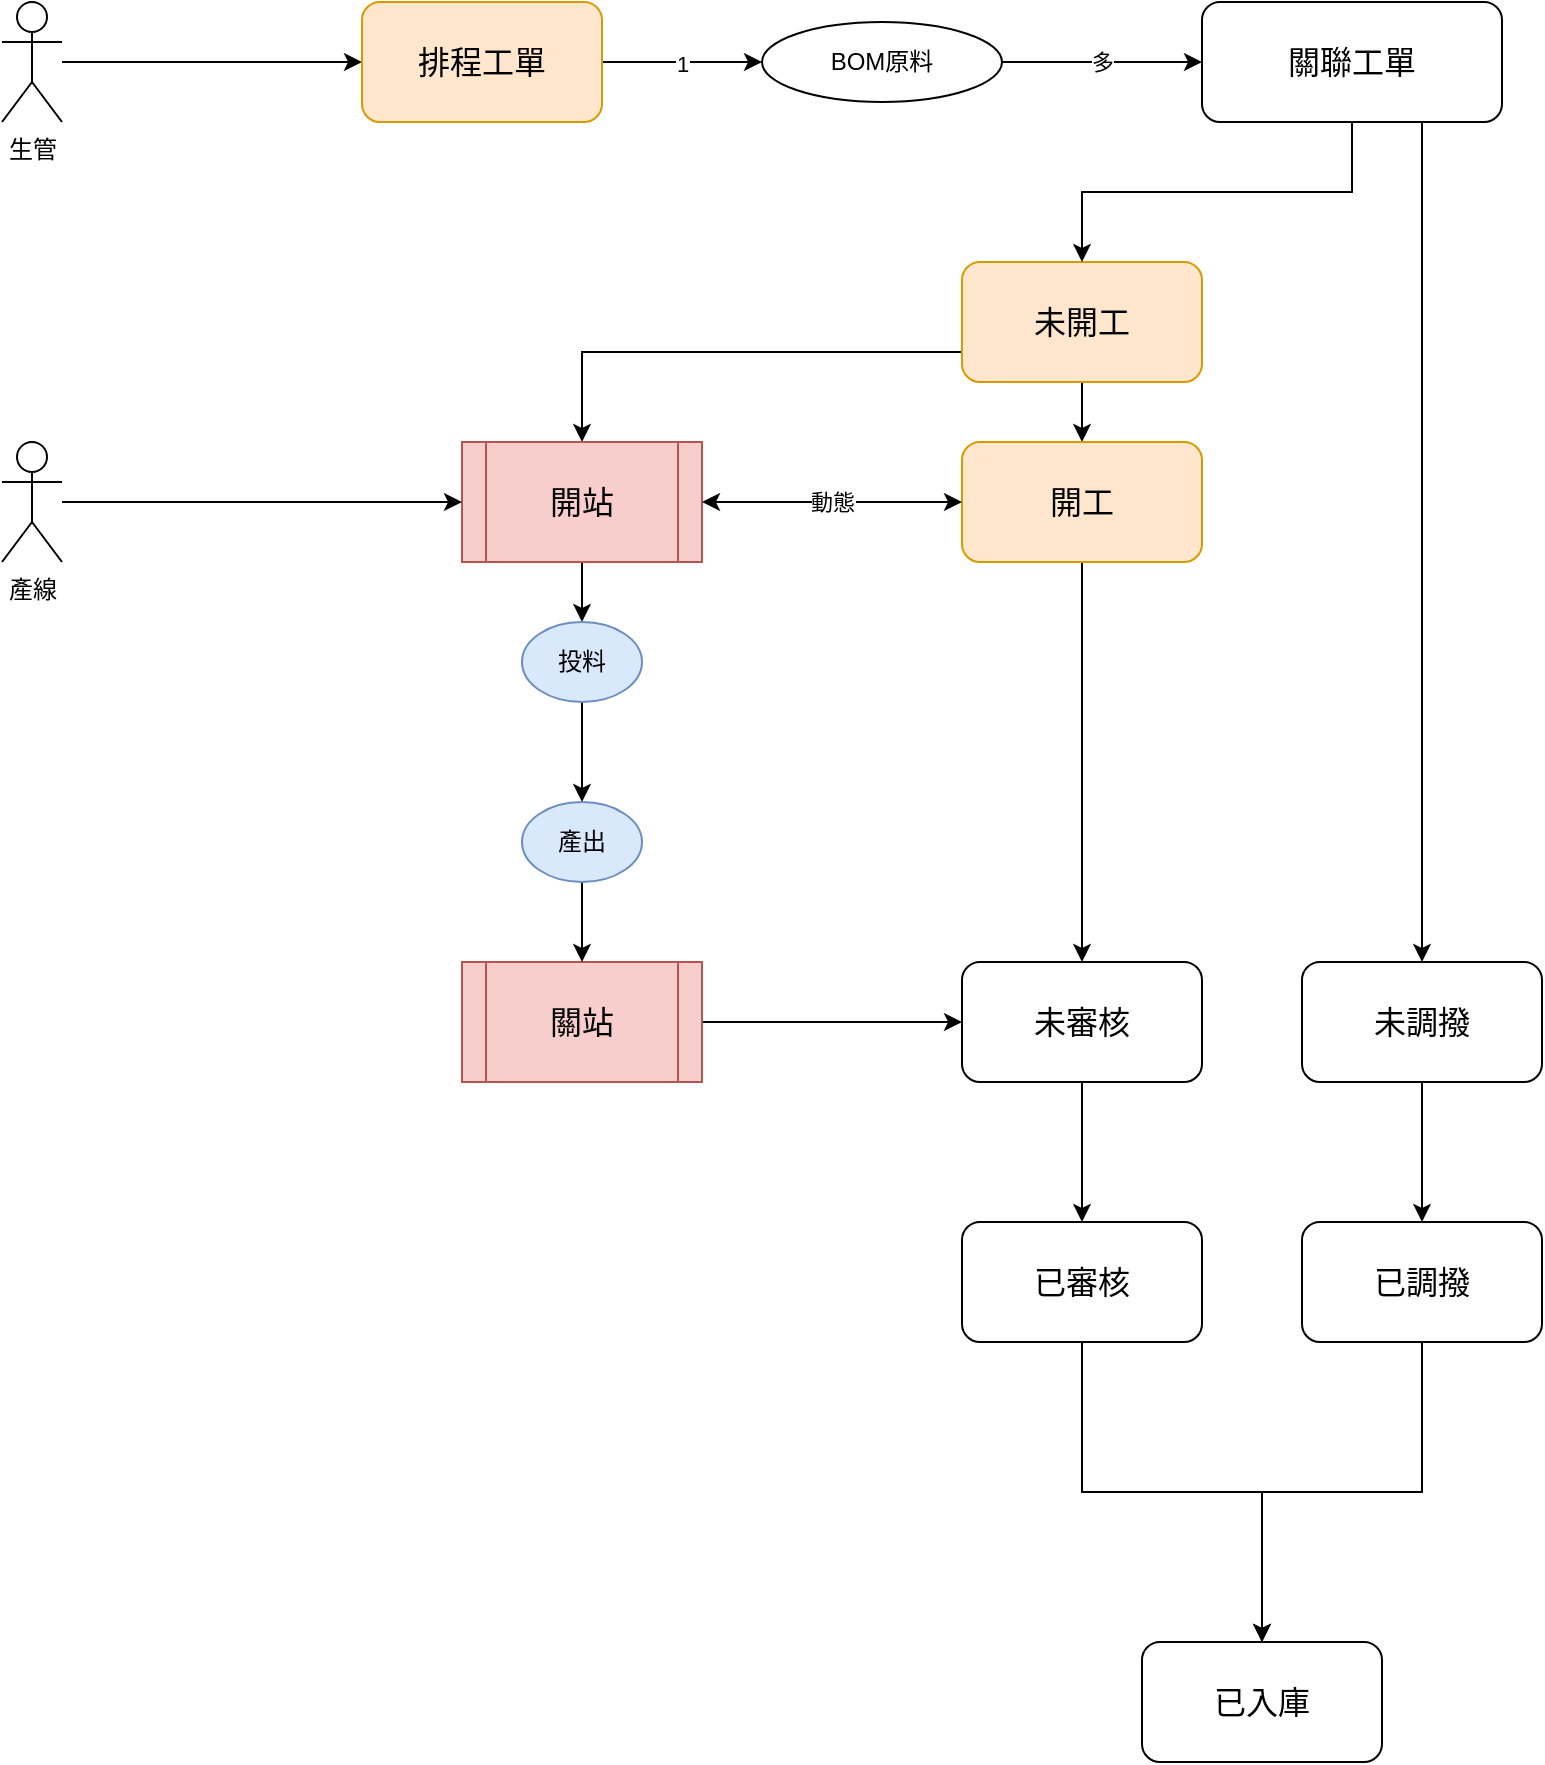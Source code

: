 <mxfile version="13.2.1" type="github"><diagram id="dxKD9zSRLn8mJ1ULlGKF" name="Page-1"><mxGraphModel dx="2249" dy="833" grid="1" gridSize="10" guides="1" tooltips="1" connect="1" arrows="1" fold="1" page="1" pageScale="1" pageWidth="827" pageHeight="1169" math="0" shadow="0"><root><mxCell id="0"/><mxCell id="1" parent="0"/><mxCell id="ZZMdrKShC36CwYNu4CUK-59" value="" style="edgeStyle=orthogonalEdgeStyle;rounded=0;orthogonalLoop=1;jettySize=auto;html=1;" edge="1" parent="1" source="ZZMdrKShC36CwYNu4CUK-3" target="ZZMdrKShC36CwYNu4CUK-4"><mxGeometry relative="1" as="geometry"/></mxCell><mxCell id="ZZMdrKShC36CwYNu4CUK-3" value="&lt;font style=&quot;font-size: 16px&quot;&gt;未審核&lt;/font&gt;" style="rounded=1;whiteSpace=wrap;html=1;" vertex="1" parent="1"><mxGeometry x="340" y="600" width="120" height="60" as="geometry"/></mxCell><mxCell id="ZZMdrKShC36CwYNu4CUK-65" style="edgeStyle=orthogonalEdgeStyle;rounded=0;orthogonalLoop=1;jettySize=auto;html=1;" edge="1" parent="1" source="ZZMdrKShC36CwYNu4CUK-4" target="ZZMdrKShC36CwYNu4CUK-62"><mxGeometry relative="1" as="geometry"/></mxCell><mxCell id="ZZMdrKShC36CwYNu4CUK-4" value="&lt;font style=&quot;font-size: 16px&quot;&gt;已審核&lt;/font&gt;" style="rounded=1;whiteSpace=wrap;html=1;" vertex="1" parent="1"><mxGeometry x="340" y="730" width="120" height="60" as="geometry"/></mxCell><mxCell id="ZZMdrKShC36CwYNu4CUK-55" value="" style="edgeStyle=orthogonalEdgeStyle;rounded=0;orthogonalLoop=1;jettySize=auto;html=1;" edge="1" parent="1" source="ZZMdrKShC36CwYNu4CUK-23" target="ZZMdrKShC36CwYNu4CUK-27"><mxGeometry relative="1" as="geometry"/></mxCell><mxCell id="ZZMdrKShC36CwYNu4CUK-85" style="edgeStyle=orthogonalEdgeStyle;rounded=0;orthogonalLoop=1;jettySize=auto;html=1;exitX=0;exitY=0.75;exitDx=0;exitDy=0;" edge="1" parent="1" source="ZZMdrKShC36CwYNu4CUK-23" target="ZZMdrKShC36CwYNu4CUK-80"><mxGeometry relative="1" as="geometry"/></mxCell><mxCell id="ZZMdrKShC36CwYNu4CUK-23" value="&lt;span style=&quot;font-size: 16px&quot;&gt;未開工&lt;/span&gt;" style="rounded=1;whiteSpace=wrap;html=1;fillColor=#ffe6cc;strokeColor=#d79b00;" vertex="1" parent="1"><mxGeometry x="340" y="250" width="120" height="60" as="geometry"/></mxCell><mxCell id="ZZMdrKShC36CwYNu4CUK-56" style="edgeStyle=orthogonalEdgeStyle;rounded=0;orthogonalLoop=1;jettySize=auto;html=1;" edge="1" parent="1" source="ZZMdrKShC36CwYNu4CUK-27" target="ZZMdrKShC36CwYNu4CUK-3"><mxGeometry relative="1" as="geometry"/></mxCell><mxCell id="ZZMdrKShC36CwYNu4CUK-27" value="&lt;span style=&quot;font-size: 16px&quot;&gt;開工&lt;/span&gt;" style="rounded=1;whiteSpace=wrap;html=1;fillColor=#ffe6cc;strokeColor=#d79b00;" vertex="1" parent="1"><mxGeometry x="340" y="340" width="120" height="60" as="geometry"/></mxCell><mxCell id="ZZMdrKShC36CwYNu4CUK-61" value="" style="edgeStyle=orthogonalEdgeStyle;rounded=0;orthogonalLoop=1;jettySize=auto;html=1;" edge="1" parent="1" source="ZZMdrKShC36CwYNu4CUK-28" target="ZZMdrKShC36CwYNu4CUK-29"><mxGeometry relative="1" as="geometry"/></mxCell><mxCell id="ZZMdrKShC36CwYNu4CUK-28" value="&lt;span style=&quot;font-size: 16px&quot;&gt;未調撥&lt;/span&gt;" style="rounded=1;whiteSpace=wrap;html=1;" vertex="1" parent="1"><mxGeometry x="510" y="600" width="120" height="60" as="geometry"/></mxCell><mxCell id="ZZMdrKShC36CwYNu4CUK-66" style="edgeStyle=orthogonalEdgeStyle;rounded=0;orthogonalLoop=1;jettySize=auto;html=1;entryX=0.5;entryY=0;entryDx=0;entryDy=0;" edge="1" parent="1" source="ZZMdrKShC36CwYNu4CUK-29" target="ZZMdrKShC36CwYNu4CUK-62"><mxGeometry relative="1" as="geometry"/></mxCell><mxCell id="ZZMdrKShC36CwYNu4CUK-29" value="&lt;span style=&quot;font-size: 16px&quot;&gt;已調撥&lt;/span&gt;" style="rounded=1;whiteSpace=wrap;html=1;" vertex="1" parent="1"><mxGeometry x="510" y="730" width="120" height="60" as="geometry"/></mxCell><mxCell id="ZZMdrKShC36CwYNu4CUK-79" value="" style="edgeStyle=orthogonalEdgeStyle;rounded=0;orthogonalLoop=1;jettySize=auto;html=1;entryX=0;entryY=0.5;entryDx=0;entryDy=0;" edge="1" parent="1" source="ZZMdrKShC36CwYNu4CUK-43" target="ZZMdrKShC36CwYNu4CUK-51"><mxGeometry relative="1" as="geometry"><mxPoint x="-30" y="150" as="targetPoint"/></mxGeometry></mxCell><mxCell id="ZZMdrKShC36CwYNu4CUK-43" value="生管" style="shape=umlActor;verticalLabelPosition=bottom;labelBackgroundColor=#ffffff;verticalAlign=top;html=1;outlineConnect=0;" vertex="1" parent="1"><mxGeometry x="-140" y="120" width="30" height="60" as="geometry"/></mxCell><mxCell id="ZZMdrKShC36CwYNu4CUK-72" value="1" style="edgeStyle=orthogonalEdgeStyle;rounded=0;orthogonalLoop=1;jettySize=auto;html=1;" edge="1" parent="1" source="ZZMdrKShC36CwYNu4CUK-51"><mxGeometry relative="1" as="geometry"><mxPoint x="240" y="150" as="targetPoint"/></mxGeometry></mxCell><mxCell id="ZZMdrKShC36CwYNu4CUK-51" value="&lt;span style=&quot;font-size: 16px&quot;&gt;排程工單&lt;/span&gt;" style="rounded=1;whiteSpace=wrap;html=1;fillColor=#ffe6cc;strokeColor=#d79b00;" vertex="1" parent="1"><mxGeometry x="40" y="120" width="120" height="60" as="geometry"/></mxCell><mxCell id="ZZMdrKShC36CwYNu4CUK-68" style="edgeStyle=orthogonalEdgeStyle;rounded=0;orthogonalLoop=1;jettySize=auto;html=1;" edge="1" parent="1" source="ZZMdrKShC36CwYNu4CUK-52" target="ZZMdrKShC36CwYNu4CUK-23"><mxGeometry relative="1" as="geometry"/></mxCell><mxCell id="ZZMdrKShC36CwYNu4CUK-77" style="edgeStyle=orthogonalEdgeStyle;rounded=0;orthogonalLoop=1;jettySize=auto;html=1;entryX=0.5;entryY=0;entryDx=0;entryDy=0;" edge="1" parent="1" source="ZZMdrKShC36CwYNu4CUK-52" target="ZZMdrKShC36CwYNu4CUK-28"><mxGeometry relative="1" as="geometry"><mxPoint x="600" y="480" as="targetPoint"/><Array as="points"><mxPoint x="570" y="280"/><mxPoint x="570" y="280"/></Array></mxGeometry></mxCell><mxCell id="ZZMdrKShC36CwYNu4CUK-52" value="&lt;span style=&quot;font-size: 16px&quot;&gt;關聯工單&lt;/span&gt;" style="rounded=1;whiteSpace=wrap;html=1;" vertex="1" parent="1"><mxGeometry x="460" y="120" width="150" height="60" as="geometry"/></mxCell><mxCell id="ZZMdrKShC36CwYNu4CUK-75" value="多" style="edgeStyle=orthogonalEdgeStyle;rounded=0;orthogonalLoop=1;jettySize=auto;html=1;" edge="1" parent="1" source="ZZMdrKShC36CwYNu4CUK-53" target="ZZMdrKShC36CwYNu4CUK-52"><mxGeometry relative="1" as="geometry"><mxPoint x="440" y="150" as="targetPoint"/></mxGeometry></mxCell><mxCell id="ZZMdrKShC36CwYNu4CUK-53" value="BOM原料" style="ellipse;whiteSpace=wrap;html=1;" vertex="1" parent="1"><mxGeometry x="240" y="130" width="120" height="40" as="geometry"/></mxCell><mxCell id="ZZMdrKShC36CwYNu4CUK-62" value="&lt;span style=&quot;font-size: 16px&quot;&gt;已入庫&lt;/span&gt;" style="rounded=1;whiteSpace=wrap;html=1;" vertex="1" parent="1"><mxGeometry x="430" y="940" width="120" height="60" as="geometry"/></mxCell><mxCell id="ZZMdrKShC36CwYNu4CUK-126" value="" style="edgeStyle=orthogonalEdgeStyle;rounded=0;orthogonalLoop=1;jettySize=auto;html=1;" edge="1" parent="1" source="ZZMdrKShC36CwYNu4CUK-80" target="ZZMdrKShC36CwYNu4CUK-94"><mxGeometry relative="1" as="geometry"/></mxCell><mxCell id="ZZMdrKShC36CwYNu4CUK-80" value="&lt;font style=&quot;font-size: 16px&quot;&gt;開站&lt;/font&gt;" style="shape=process;whiteSpace=wrap;html=1;backgroundOutline=1;fillColor=#f8cecc;strokeColor=#b85450;" vertex="1" parent="1"><mxGeometry x="90" y="340" width="120" height="60" as="geometry"/></mxCell><mxCell id="ZZMdrKShC36CwYNu4CUK-120" value="" style="edgeStyle=orthogonalEdgeStyle;rounded=0;orthogonalLoop=1;jettySize=auto;html=1;" edge="1" parent="1" source="ZZMdrKShC36CwYNu4CUK-114" target="ZZMdrKShC36CwYNu4CUK-3"><mxGeometry relative="1" as="geometry"/></mxCell><mxCell id="ZZMdrKShC36CwYNu4CUK-114" value="&lt;span style=&quot;font-size: 16px&quot;&gt;關站&lt;/span&gt;" style="shape=process;whiteSpace=wrap;html=1;backgroundOutline=1;fillColor=#f8cecc;strokeColor=#b85450;" vertex="1" parent="1"><mxGeometry x="90" y="600" width="120" height="60" as="geometry"/></mxCell><mxCell id="ZZMdrKShC36CwYNu4CUK-90" value="動態" style="endArrow=classic;startArrow=classic;html=1;entryX=0;entryY=0.5;entryDx=0;entryDy=0;exitX=1;exitY=0.5;exitDx=0;exitDy=0;" edge="1" parent="1" source="ZZMdrKShC36CwYNu4CUK-80" target="ZZMdrKShC36CwYNu4CUK-27"><mxGeometry width="50" height="50" relative="1" as="geometry"><mxPoint x="240" y="410" as="sourcePoint"/><mxPoint x="290" y="360" as="targetPoint"/></mxGeometry></mxCell><mxCell id="ZZMdrKShC36CwYNu4CUK-154" value="" style="edgeStyle=orthogonalEdgeStyle;rounded=0;orthogonalLoop=1;jettySize=auto;html=1;" edge="1" parent="1" source="ZZMdrKShC36CwYNu4CUK-94" target="ZZMdrKShC36CwYNu4CUK-153"><mxGeometry relative="1" as="geometry"/></mxCell><mxCell id="ZZMdrKShC36CwYNu4CUK-94" value="投料" style="ellipse;whiteSpace=wrap;html=1;fillColor=#dae8fc;strokeColor=#6c8ebf;" vertex="1" parent="1"><mxGeometry x="120" y="430" width="60" height="40" as="geometry"/></mxCell><mxCell id="ZZMdrKShC36CwYNu4CUK-156" value="" style="edgeStyle=orthogonalEdgeStyle;rounded=0;orthogonalLoop=1;jettySize=auto;html=1;" edge="1" parent="1" source="ZZMdrKShC36CwYNu4CUK-153" target="ZZMdrKShC36CwYNu4CUK-114"><mxGeometry relative="1" as="geometry"/></mxCell><mxCell id="ZZMdrKShC36CwYNu4CUK-153" value="產出" style="ellipse;whiteSpace=wrap;html=1;fillColor=#dae8fc;strokeColor=#6c8ebf;" vertex="1" parent="1"><mxGeometry x="120" y="520" width="60" height="40" as="geometry"/></mxCell><mxCell id="ZZMdrKShC36CwYNu4CUK-181" value="" style="edgeStyle=orthogonalEdgeStyle;rounded=0;orthogonalLoop=1;jettySize=auto;html=1;entryX=0;entryY=0.5;entryDx=0;entryDy=0;" edge="1" parent="1" source="ZZMdrKShC36CwYNu4CUK-175" target="ZZMdrKShC36CwYNu4CUK-80"><mxGeometry relative="1" as="geometry"><mxPoint x="-30" y="370" as="targetPoint"/></mxGeometry></mxCell><mxCell id="ZZMdrKShC36CwYNu4CUK-175" value="產線" style="shape=umlActor;verticalLabelPosition=bottom;labelBackgroundColor=#ffffff;verticalAlign=top;html=1;outlineConnect=0;" vertex="1" parent="1"><mxGeometry x="-140" y="340" width="30" height="60" as="geometry"/></mxCell></root></mxGraphModel></diagram></mxfile>